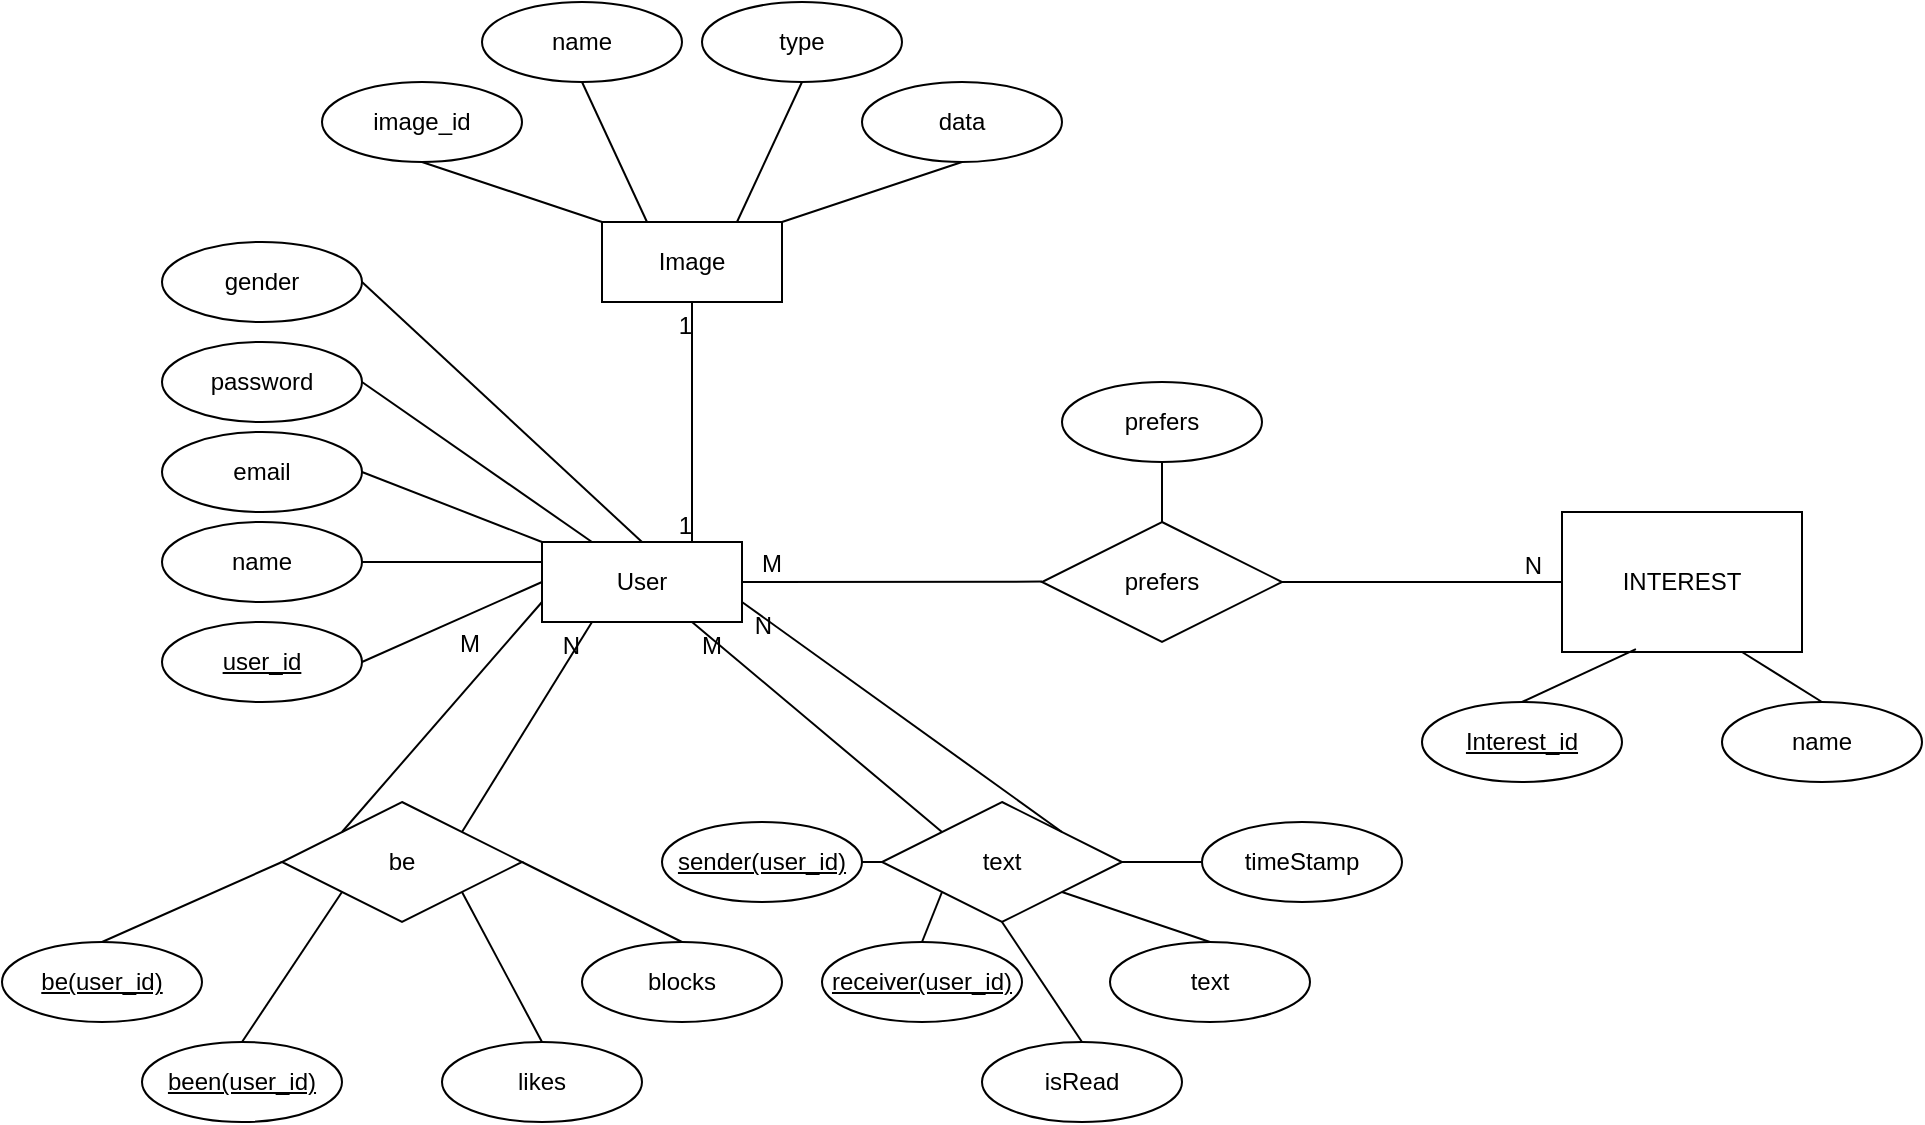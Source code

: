 <mxfile version="14.0.1" type="device" pages="2"><diagram id="WJf5pchCrzGm-eH7Ul6c" name="ER1"><mxGraphModel dx="1865" dy="1717" grid="1" gridSize="10" guides="1" tooltips="1" connect="1" arrows="1" fold="1" page="1" pageScale="1" pageWidth="827" pageHeight="1169" math="0" shadow="0"><root><mxCell id="jBHrH5TgtLiB7cssUhV8-0"/><mxCell id="jBHrH5TgtLiB7cssUhV8-1" parent="jBHrH5TgtLiB7cssUhV8-0"/><mxCell id="NZ4QxPWf2azzUg17UMpQ-0" value="User" style="whiteSpace=wrap;html=1;align=center;" parent="jBHrH5TgtLiB7cssUhV8-1" vertex="1"><mxGeometry x="130" y="160" width="100" height="40" as="geometry"/></mxCell><mxCell id="NZ4QxPWf2azzUg17UMpQ-1" value="INTEREST" style="whiteSpace=wrap;html=1;align=center;" parent="jBHrH5TgtLiB7cssUhV8-1" vertex="1"><mxGeometry x="640" y="145" width="120" height="70" as="geometry"/></mxCell><mxCell id="NZ4QxPWf2azzUg17UMpQ-2" value="name" style="ellipse;whiteSpace=wrap;html=1;align=center;" parent="jBHrH5TgtLiB7cssUhV8-1" vertex="1"><mxGeometry x="-60" y="150" width="100" height="40" as="geometry"/></mxCell><mxCell id="NZ4QxPWf2azzUg17UMpQ-3" value="user_id" style="ellipse;whiteSpace=wrap;html=1;align=center;fontStyle=4;" parent="jBHrH5TgtLiB7cssUhV8-1" vertex="1"><mxGeometry x="-60" y="200" width="100" height="40" as="geometry"/></mxCell><mxCell id="NZ4QxPWf2azzUg17UMpQ-4" value="email" style="ellipse;whiteSpace=wrap;html=1;align=center;" parent="jBHrH5TgtLiB7cssUhV8-1" vertex="1"><mxGeometry x="-60" y="105" width="100" height="40" as="geometry"/></mxCell><mxCell id="NZ4QxPWf2azzUg17UMpQ-5" value="password" style="ellipse;whiteSpace=wrap;html=1;align=center;" parent="jBHrH5TgtLiB7cssUhV8-1" vertex="1"><mxGeometry x="-60" y="60" width="100" height="40" as="geometry"/></mxCell><mxCell id="NZ4QxPWf2azzUg17UMpQ-6" value="Interest_id" style="ellipse;whiteSpace=wrap;html=1;align=center;fontStyle=4;" parent="jBHrH5TgtLiB7cssUhV8-1" vertex="1"><mxGeometry x="570" y="240" width="100" height="40" as="geometry"/></mxCell><mxCell id="NZ4QxPWf2azzUg17UMpQ-7" value="name" style="ellipse;whiteSpace=wrap;html=1;align=center;" parent="jBHrH5TgtLiB7cssUhV8-1" vertex="1"><mxGeometry x="720" y="240" width="100" height="40" as="geometry"/></mxCell><mxCell id="NZ4QxPWf2azzUg17UMpQ-8" value="prefers" style="shape=rhombus;perimeter=rhombusPerimeter;whiteSpace=wrap;html=1;align=center;" parent="jBHrH5TgtLiB7cssUhV8-1" vertex="1"><mxGeometry x="380" y="150" width="120" height="60" as="geometry"/></mxCell><mxCell id="NZ4QxPWf2azzUg17UMpQ-9" value="" style="endArrow=none;html=1;rounded=0;strokeColor=#000000;entryX=1;entryY=0.5;entryDx=0;entryDy=0;" parent="jBHrH5TgtLiB7cssUhV8-1" target="NZ4QxPWf2azzUg17UMpQ-0" edge="1"><mxGeometry relative="1" as="geometry"><mxPoint x="380" y="179.8" as="sourcePoint"/><mxPoint x="270" y="179.8" as="targetPoint"/></mxGeometry></mxCell><mxCell id="NZ4QxPWf2azzUg17UMpQ-10" value="M" style="resizable=0;html=1;align=right;verticalAlign=bottom;" parent="NZ4QxPWf2azzUg17UMpQ-9" connectable="0" vertex="1"><mxGeometry x="1" relative="1" as="geometry"><mxPoint x="20" as="offset"/></mxGeometry></mxCell><mxCell id="NZ4QxPWf2azzUg17UMpQ-11" value="" style="endArrow=none;html=1;rounded=0;strokeColor=#000000;entryX=0;entryY=0.5;entryDx=0;entryDy=0;exitX=1;exitY=0.5;exitDx=0;exitDy=0;" parent="jBHrH5TgtLiB7cssUhV8-1" source="NZ4QxPWf2azzUg17UMpQ-8" target="NZ4QxPWf2azzUg17UMpQ-1" edge="1"><mxGeometry relative="1" as="geometry"><mxPoint x="440" y="190" as="sourcePoint"/><mxPoint x="600" y="190" as="targetPoint"/></mxGeometry></mxCell><mxCell id="NZ4QxPWf2azzUg17UMpQ-12" value="N" style="resizable=0;html=1;align=right;verticalAlign=bottom;" parent="NZ4QxPWf2azzUg17UMpQ-11" connectable="0" vertex="1"><mxGeometry x="1" relative="1" as="geometry"><mxPoint x="-10" as="offset"/></mxGeometry></mxCell><mxCell id="NZ4QxPWf2azzUg17UMpQ-13" value="" style="endArrow=none;html=1;rounded=0;strokeColor=#000000;entryX=0.5;entryY=0;entryDx=0;entryDy=0;exitX=1;exitY=0.5;exitDx=0;exitDy=0;" parent="jBHrH5TgtLiB7cssUhV8-1" source="NZ4QxPWf2azzUg17UMpQ-21" target="NZ4QxPWf2azzUg17UMpQ-0" edge="1"><mxGeometry relative="1" as="geometry"><mxPoint x="100" y="180" as="sourcePoint"/><mxPoint x="150" y="210" as="targetPoint"/></mxGeometry></mxCell><mxCell id="NZ4QxPWf2azzUg17UMpQ-14" value="" style="endArrow=none;html=1;rounded=0;strokeColor=#000000;exitX=1;exitY=0.5;exitDx=0;exitDy=0;entryX=0;entryY=0.5;entryDx=0;entryDy=0;" parent="jBHrH5TgtLiB7cssUhV8-1" source="NZ4QxPWf2azzUg17UMpQ-3" target="NZ4QxPWf2azzUg17UMpQ-0" edge="1"><mxGeometry relative="1" as="geometry"><mxPoint x="40" y="130" as="sourcePoint"/><mxPoint x="200" y="130" as="targetPoint"/></mxGeometry></mxCell><mxCell id="NZ4QxPWf2azzUg17UMpQ-15" value="" style="endArrow=none;html=1;rounded=0;strokeColor=#000000;exitX=1;exitY=0.5;exitDx=0;exitDy=0;entryX=0;entryY=0.25;entryDx=0;entryDy=0;" parent="jBHrH5TgtLiB7cssUhV8-1" source="NZ4QxPWf2azzUg17UMpQ-2" target="NZ4QxPWf2azzUg17UMpQ-0" edge="1"><mxGeometry relative="1" as="geometry"><mxPoint x="40" y="130" as="sourcePoint"/><mxPoint x="200" y="130" as="targetPoint"/></mxGeometry></mxCell><mxCell id="NZ4QxPWf2azzUg17UMpQ-16" value="" style="endArrow=none;html=1;rounded=0;strokeColor=#000000;exitX=1;exitY=0.5;exitDx=0;exitDy=0;entryX=0;entryY=0;entryDx=0;entryDy=0;" parent="jBHrH5TgtLiB7cssUhV8-1" source="NZ4QxPWf2azzUg17UMpQ-4" target="NZ4QxPWf2azzUg17UMpQ-0" edge="1"><mxGeometry relative="1" as="geometry"><mxPoint x="140" y="130" as="sourcePoint"/><mxPoint x="300" y="130" as="targetPoint"/></mxGeometry></mxCell><mxCell id="NZ4QxPWf2azzUg17UMpQ-17" value="" style="endArrow=none;html=1;rounded=0;strokeColor=#000000;entryX=1;entryY=0.5;entryDx=0;entryDy=0;exitX=0.25;exitY=0;exitDx=0;exitDy=0;" parent="jBHrH5TgtLiB7cssUhV8-1" source="NZ4QxPWf2azzUg17UMpQ-0" target="NZ4QxPWf2azzUg17UMpQ-5" edge="1"><mxGeometry relative="1" as="geometry"><mxPoint x="140" y="130" as="sourcePoint"/><mxPoint x="300" y="130" as="targetPoint"/></mxGeometry></mxCell><mxCell id="NZ4QxPWf2azzUg17UMpQ-18" value="" style="endArrow=none;html=1;rounded=0;strokeColor=#000000;exitX=0.5;exitY=0;exitDx=0;exitDy=0;entryX=0.308;entryY=0.979;entryDx=0;entryDy=0;entryPerimeter=0;" parent="jBHrH5TgtLiB7cssUhV8-1" source="NZ4QxPWf2azzUg17UMpQ-6" target="NZ4QxPWf2azzUg17UMpQ-1" edge="1"><mxGeometry relative="1" as="geometry"><mxPoint x="550" y="160" as="sourcePoint"/><mxPoint x="710" y="160" as="targetPoint"/></mxGeometry></mxCell><mxCell id="NZ4QxPWf2azzUg17UMpQ-19" value="" style="endArrow=none;html=1;rounded=0;strokeColor=#000000;exitX=0.75;exitY=1;exitDx=0;exitDy=0;entryX=0.5;entryY=0;entryDx=0;entryDy=0;" parent="jBHrH5TgtLiB7cssUhV8-1" source="NZ4QxPWf2azzUg17UMpQ-1" target="NZ4QxPWf2azzUg17UMpQ-7" edge="1"><mxGeometry relative="1" as="geometry"><mxPoint x="550" y="160" as="sourcePoint"/><mxPoint x="710" y="160" as="targetPoint"/></mxGeometry></mxCell><mxCell id="NZ4QxPWf2azzUg17UMpQ-20" value="be" style="shape=rhombus;perimeter=rhombusPerimeter;whiteSpace=wrap;html=1;align=center;" parent="jBHrH5TgtLiB7cssUhV8-1" vertex="1"><mxGeometry y="290" width="120" height="60" as="geometry"/></mxCell><mxCell id="NZ4QxPWf2azzUg17UMpQ-21" value="gender" style="ellipse;whiteSpace=wrap;html=1;align=center;" parent="jBHrH5TgtLiB7cssUhV8-1" vertex="1"><mxGeometry x="-60" y="10" width="100" height="40" as="geometry"/></mxCell><mxCell id="NZ4QxPWf2azzUg17UMpQ-22" value="be(user_id)" style="ellipse;whiteSpace=wrap;html=1;align=center;fontStyle=4;" parent="jBHrH5TgtLiB7cssUhV8-1" vertex="1"><mxGeometry x="-140" y="360" width="100" height="40" as="geometry"/></mxCell><mxCell id="NZ4QxPWf2azzUg17UMpQ-23" value="been(user_id)" style="ellipse;whiteSpace=wrap;html=1;align=center;fontStyle=4;" parent="jBHrH5TgtLiB7cssUhV8-1" vertex="1"><mxGeometry x="-70" y="410" width="100" height="40" as="geometry"/></mxCell><mxCell id="NZ4QxPWf2azzUg17UMpQ-24" value="" style="endArrow=none;html=1;rounded=0;strokeColor=#000000;exitX=0.5;exitY=0;exitDx=0;exitDy=0;entryX=0;entryY=0.5;entryDx=0;entryDy=0;" parent="jBHrH5TgtLiB7cssUhV8-1" source="NZ4QxPWf2azzUg17UMpQ-22" target="NZ4QxPWf2azzUg17UMpQ-20" edge="1"><mxGeometry relative="1" as="geometry"><mxPoint x="-40" y="370" as="sourcePoint"/><mxPoint x="-60" y="450" as="targetPoint"/></mxGeometry></mxCell><mxCell id="NZ4QxPWf2azzUg17UMpQ-25" value="" style="endArrow=none;html=1;rounded=0;strokeColor=#000000;exitX=0.5;exitY=0;exitDx=0;exitDy=0;entryX=0;entryY=1;entryDx=0;entryDy=0;" parent="jBHrH5TgtLiB7cssUhV8-1" source="NZ4QxPWf2azzUg17UMpQ-23" target="NZ4QxPWf2azzUg17UMpQ-20" edge="1"><mxGeometry relative="1" as="geometry"><mxPoint x="-30" y="370" as="sourcePoint"/><mxPoint x="-25" y="450" as="targetPoint"/></mxGeometry></mxCell><mxCell id="NZ4QxPWf2azzUg17UMpQ-26" value="likes" style="ellipse;whiteSpace=wrap;html=1;align=center;" parent="jBHrH5TgtLiB7cssUhV8-1" vertex="1"><mxGeometry x="80" y="410" width="100" height="40" as="geometry"/></mxCell><mxCell id="NZ4QxPWf2azzUg17UMpQ-27" value="" style="endArrow=none;html=1;rounded=0;strokeColor=#000000;exitX=0.5;exitY=0;exitDx=0;exitDy=0;entryX=1;entryY=1;entryDx=0;entryDy=0;" parent="jBHrH5TgtLiB7cssUhV8-1" source="NZ4QxPWf2azzUg17UMpQ-26" target="NZ4QxPWf2azzUg17UMpQ-20" edge="1"><mxGeometry relative="1" as="geometry"><mxPoint x="-50" y="540" as="sourcePoint"/><mxPoint x="45" y="450" as="targetPoint"/></mxGeometry></mxCell><mxCell id="NZ4QxPWf2azzUg17UMpQ-28" value="blocks" style="ellipse;whiteSpace=wrap;html=1;align=center;" parent="jBHrH5TgtLiB7cssUhV8-1" vertex="1"><mxGeometry x="150" y="360" width="100" height="40" as="geometry"/></mxCell><mxCell id="NZ4QxPWf2azzUg17UMpQ-29" value="" style="endArrow=none;html=1;rounded=0;strokeColor=#000000;exitX=1;exitY=0.5;exitDx=0;exitDy=0;entryX=0.5;entryY=0;entryDx=0;entryDy=0;" parent="jBHrH5TgtLiB7cssUhV8-1" source="NZ4QxPWf2azzUg17UMpQ-20" target="NZ4QxPWf2azzUg17UMpQ-28" edge="1"><mxGeometry relative="1" as="geometry"><mxPoint x="80" y="450" as="sourcePoint"/><mxPoint x="80" y="490" as="targetPoint"/></mxGeometry></mxCell><mxCell id="NZ4QxPWf2azzUg17UMpQ-32" value="sender(user_id)" style="ellipse;whiteSpace=wrap;html=1;align=center;fontStyle=4;" parent="jBHrH5TgtLiB7cssUhV8-1" vertex="1"><mxGeometry x="190" y="300" width="100" height="40" as="geometry"/></mxCell><mxCell id="NZ4QxPWf2azzUg17UMpQ-33" value="receiver(user_id)" style="ellipse;whiteSpace=wrap;html=1;align=center;fontStyle=4;" parent="jBHrH5TgtLiB7cssUhV8-1" vertex="1"><mxGeometry x="270" y="360" width="100" height="40" as="geometry"/></mxCell><mxCell id="NZ4QxPWf2azzUg17UMpQ-34" value="" style="endArrow=none;html=1;rounded=0;strokeColor=#000000;exitX=1;exitY=0.5;exitDx=0;exitDy=0;entryX=0;entryY=0.5;entryDx=0;entryDy=0;" parent="jBHrH5TgtLiB7cssUhV8-1" source="NZ4QxPWf2azzUg17UMpQ-32" target="NZ4QxPWf2azzUg17UMpQ-63" edge="1"><mxGeometry relative="1" as="geometry"><mxPoint x="354" y="370" as="sourcePoint"/><mxPoint x="334" y="450" as="targetPoint"/></mxGeometry></mxCell><mxCell id="NZ4QxPWf2azzUg17UMpQ-35" value="" style="endArrow=none;html=1;rounded=0;strokeColor=#000000;exitX=0.5;exitY=0;exitDx=0;exitDy=0;entryX=0;entryY=1;entryDx=0;entryDy=0;" parent="jBHrH5TgtLiB7cssUhV8-1" source="NZ4QxPWf2azzUg17UMpQ-33" target="NZ4QxPWf2azzUg17UMpQ-63" edge="1"><mxGeometry relative="1" as="geometry"><mxPoint x="364" y="370" as="sourcePoint"/><mxPoint x="369" y="450" as="targetPoint"/></mxGeometry></mxCell><mxCell id="NZ4QxPWf2azzUg17UMpQ-36" value="isRead" style="ellipse;whiteSpace=wrap;html=1;align=center;" parent="jBHrH5TgtLiB7cssUhV8-1" vertex="1"><mxGeometry x="350" y="410" width="100" height="40" as="geometry"/></mxCell><mxCell id="NZ4QxPWf2azzUg17UMpQ-37" value="" style="endArrow=none;html=1;rounded=0;strokeColor=#000000;exitX=0.5;exitY=0;exitDx=0;exitDy=0;entryX=0.5;entryY=1;entryDx=0;entryDy=0;" parent="jBHrH5TgtLiB7cssUhV8-1" source="NZ4QxPWf2azzUg17UMpQ-36" target="NZ4QxPWf2azzUg17UMpQ-63" edge="1"><mxGeometry relative="1" as="geometry"><mxPoint x="344" y="540" as="sourcePoint"/><mxPoint x="439" y="450" as="targetPoint"/></mxGeometry></mxCell><mxCell id="NZ4QxPWf2azzUg17UMpQ-38" value="text" style="ellipse;whiteSpace=wrap;html=1;align=center;" parent="jBHrH5TgtLiB7cssUhV8-1" vertex="1"><mxGeometry x="414" y="360" width="100" height="40" as="geometry"/></mxCell><mxCell id="NZ4QxPWf2azzUg17UMpQ-39" value="" style="endArrow=none;html=1;rounded=0;strokeColor=#000000;exitX=1;exitY=1;exitDx=0;exitDy=0;entryX=0.5;entryY=0;entryDx=0;entryDy=0;" parent="jBHrH5TgtLiB7cssUhV8-1" source="NZ4QxPWf2azzUg17UMpQ-63" target="NZ4QxPWf2azzUg17UMpQ-38" edge="1"><mxGeometry relative="1" as="geometry"><mxPoint x="474" y="450" as="sourcePoint"/><mxPoint x="474" y="490" as="targetPoint"/></mxGeometry></mxCell><mxCell id="NZ4QxPWf2azzUg17UMpQ-41" value="timeStamp" style="ellipse;whiteSpace=wrap;html=1;align=center;" parent="jBHrH5TgtLiB7cssUhV8-1" vertex="1"><mxGeometry x="460" y="300" width="100" height="40" as="geometry"/></mxCell><mxCell id="NZ4QxPWf2azzUg17UMpQ-42" value="" style="endArrow=none;html=1;rounded=0;strokeColor=#000000;exitX=1;exitY=0.5;exitDx=0;exitDy=0;" parent="jBHrH5TgtLiB7cssUhV8-1" source="NZ4QxPWf2azzUg17UMpQ-63" target="NZ4QxPWf2azzUg17UMpQ-41" edge="1"><mxGeometry relative="1" as="geometry"><mxPoint x="474" y="420" as="sourcePoint"/><mxPoint x="554" y="480.0" as="targetPoint"/></mxGeometry></mxCell><mxCell id="NZ4QxPWf2azzUg17UMpQ-45" value="" style="endArrow=none;html=1;rounded=0;strokeColor=#000000;entryX=0;entryY=0.75;entryDx=0;entryDy=0;exitX=0;exitY=0;exitDx=0;exitDy=0;" parent="jBHrH5TgtLiB7cssUhV8-1" source="NZ4QxPWf2azzUg17UMpQ-20" target="NZ4QxPWf2azzUg17UMpQ-0" edge="1"><mxGeometry relative="1" as="geometry"><mxPoint x="-110" y="199.31" as="sourcePoint"/><mxPoint x="50" y="199.31" as="targetPoint"/></mxGeometry></mxCell><mxCell id="NZ4QxPWf2azzUg17UMpQ-46" value="M" style="resizable=0;html=1;align=right;verticalAlign=bottom;" parent="NZ4QxPWf2azzUg17UMpQ-45" connectable="0" vertex="1"><mxGeometry x="1" relative="1" as="geometry"><mxPoint x="-30.07" y="30.07" as="offset"/></mxGeometry></mxCell><mxCell id="NZ4QxPWf2azzUg17UMpQ-48" value="" style="endArrow=none;html=1;rounded=0;strokeColor=#000000;exitX=1;exitY=0;exitDx=0;exitDy=0;entryX=0.25;entryY=1;entryDx=0;entryDy=0;" parent="jBHrH5TgtLiB7cssUhV8-1" source="NZ4QxPWf2azzUg17UMpQ-20" target="NZ4QxPWf2azzUg17UMpQ-0" edge="1"><mxGeometry relative="1" as="geometry"><mxPoint x="-20" y="360" as="sourcePoint"/><mxPoint x="-60.0" y="390" as="targetPoint"/></mxGeometry></mxCell><mxCell id="NZ4QxPWf2azzUg17UMpQ-49" value="N" style="resizable=0;html=1;align=right;verticalAlign=bottom;" parent="NZ4QxPWf2azzUg17UMpQ-48" connectable="0" vertex="1"><mxGeometry x="1" relative="1" as="geometry"><mxPoint x="-5.03" y="20.11" as="offset"/></mxGeometry></mxCell><mxCell id="NZ4QxPWf2azzUg17UMpQ-61" value="prefers" style="ellipse;whiteSpace=wrap;html=1;align=center;" parent="jBHrH5TgtLiB7cssUhV8-1" vertex="1"><mxGeometry x="390" y="80" width="100" height="40" as="geometry"/></mxCell><mxCell id="NZ4QxPWf2azzUg17UMpQ-62" value="" style="endArrow=none;html=1;rounded=0;strokeColor=#000000;exitX=0.5;exitY=0;exitDx=0;exitDy=0;entryX=0.5;entryY=1;entryDx=0;entryDy=0;" parent="jBHrH5TgtLiB7cssUhV8-1" source="NZ4QxPWf2azzUg17UMpQ-8" target="NZ4QxPWf2azzUg17UMpQ-61" edge="1"><mxGeometry relative="1" as="geometry"><mxPoint x="260" y="290" as="sourcePoint"/><mxPoint x="420" y="290" as="targetPoint"/></mxGeometry></mxCell><mxCell id="NZ4QxPWf2azzUg17UMpQ-63" value="text" style="shape=rhombus;perimeter=rhombusPerimeter;whiteSpace=wrap;html=1;align=center;" parent="jBHrH5TgtLiB7cssUhV8-1" vertex="1"><mxGeometry x="300" y="290" width="120" height="60" as="geometry"/></mxCell><mxCell id="NZ4QxPWf2azzUg17UMpQ-65" value="" style="endArrow=none;html=1;rounded=0;strokeColor=#000000;entryX=0.75;entryY=1;entryDx=0;entryDy=0;exitX=0;exitY=0;exitDx=0;exitDy=0;" parent="jBHrH5TgtLiB7cssUhV8-1" source="NZ4QxPWf2azzUg17UMpQ-63" target="NZ4QxPWf2azzUg17UMpQ-0" edge="1"><mxGeometry relative="1" as="geometry"><mxPoint x="130.0" y="330" as="sourcePoint"/><mxPoint x="230.0" y="215" as="targetPoint"/></mxGeometry></mxCell><mxCell id="NZ4QxPWf2azzUg17UMpQ-66" value="M" style="resizable=0;html=1;align=right;verticalAlign=bottom;" parent="NZ4QxPWf2azzUg17UMpQ-65" connectable="0" vertex="1"><mxGeometry x="1" relative="1" as="geometry"><mxPoint x="14.98" y="19.99" as="offset"/></mxGeometry></mxCell><mxCell id="NZ4QxPWf2azzUg17UMpQ-67" value="" style="endArrow=none;html=1;rounded=0;strokeColor=#000000;entryX=1;entryY=0.75;entryDx=0;entryDy=0;exitX=1;exitY=0;exitDx=0;exitDy=0;" parent="jBHrH5TgtLiB7cssUhV8-1" source="NZ4QxPWf2azzUg17UMpQ-63" target="NZ4QxPWf2azzUg17UMpQ-0" edge="1"><mxGeometry relative="1" as="geometry"><mxPoint x="439" y="312.5" as="sourcePoint"/><mxPoint x="260.0" y="207.5" as="targetPoint"/></mxGeometry></mxCell><mxCell id="NZ4QxPWf2azzUg17UMpQ-68" value="N" style="resizable=0;html=1;align=right;verticalAlign=bottom;" parent="NZ4QxPWf2azzUg17UMpQ-67" connectable="0" vertex="1"><mxGeometry x="1" relative="1" as="geometry"><mxPoint x="14.98" y="19.99" as="offset"/></mxGeometry></mxCell><mxCell id="ACrT0Kr3ZdzgTyZW45f6-0" value="Image" style="whiteSpace=wrap;html=1;align=center;" vertex="1" parent="jBHrH5TgtLiB7cssUhV8-1"><mxGeometry x="160" width="90" height="40" as="geometry"/></mxCell><mxCell id="ACrT0Kr3ZdzgTyZW45f6-3" value="image_id" style="ellipse;whiteSpace=wrap;html=1;align=center;" vertex="1" parent="jBHrH5TgtLiB7cssUhV8-1"><mxGeometry x="20" y="-70" width="100" height="40" as="geometry"/></mxCell><mxCell id="ACrT0Kr3ZdzgTyZW45f6-4" value="name" style="ellipse;whiteSpace=wrap;html=1;align=center;" vertex="1" parent="jBHrH5TgtLiB7cssUhV8-1"><mxGeometry x="100" y="-110" width="100" height="40" as="geometry"/></mxCell><mxCell id="ACrT0Kr3ZdzgTyZW45f6-5" value="type" style="ellipse;whiteSpace=wrap;html=1;align=center;" vertex="1" parent="jBHrH5TgtLiB7cssUhV8-1"><mxGeometry x="210" y="-110" width="100" height="40" as="geometry"/></mxCell><mxCell id="ACrT0Kr3ZdzgTyZW45f6-6" value="data" style="ellipse;whiteSpace=wrap;html=1;align=center;" vertex="1" parent="jBHrH5TgtLiB7cssUhV8-1"><mxGeometry x="290" y="-70" width="100" height="40" as="geometry"/></mxCell><mxCell id="ACrT0Kr3ZdzgTyZW45f6-7" value="" style="endArrow=none;html=1;rounded=0;exitX=0.5;exitY=1;exitDx=0;exitDy=0;entryX=0;entryY=0;entryDx=0;entryDy=0;" edge="1" parent="jBHrH5TgtLiB7cssUhV8-1" source="ACrT0Kr3ZdzgTyZW45f6-3" target="ACrT0Kr3ZdzgTyZW45f6-0"><mxGeometry relative="1" as="geometry"><mxPoint x="140" y="-10" as="sourcePoint"/><mxPoint x="300" y="-10" as="targetPoint"/></mxGeometry></mxCell><mxCell id="ACrT0Kr3ZdzgTyZW45f6-8" value="" style="endArrow=none;html=1;rounded=0;exitX=0.5;exitY=1;exitDx=0;exitDy=0;entryX=0.25;entryY=0;entryDx=0;entryDy=0;" edge="1" parent="jBHrH5TgtLiB7cssUhV8-1" source="ACrT0Kr3ZdzgTyZW45f6-4" target="ACrT0Kr3ZdzgTyZW45f6-0"><mxGeometry relative="1" as="geometry"><mxPoint x="120" y="-20" as="sourcePoint"/><mxPoint x="280" y="-20" as="targetPoint"/></mxGeometry></mxCell><mxCell id="ACrT0Kr3ZdzgTyZW45f6-9" value="" style="endArrow=none;html=1;rounded=0;exitX=0.5;exitY=1;exitDx=0;exitDy=0;entryX=0.75;entryY=0;entryDx=0;entryDy=0;" edge="1" parent="jBHrH5TgtLiB7cssUhV8-1" source="ACrT0Kr3ZdzgTyZW45f6-5" target="ACrT0Kr3ZdzgTyZW45f6-0"><mxGeometry relative="1" as="geometry"><mxPoint x="120" y="-20" as="sourcePoint"/><mxPoint x="280" y="-20" as="targetPoint"/></mxGeometry></mxCell><mxCell id="ACrT0Kr3ZdzgTyZW45f6-10" value="" style="endArrow=none;html=1;rounded=0;entryX=0.5;entryY=1;entryDx=0;entryDy=0;exitX=1;exitY=0;exitDx=0;exitDy=0;" edge="1" parent="jBHrH5TgtLiB7cssUhV8-1" source="ACrT0Kr3ZdzgTyZW45f6-0" target="ACrT0Kr3ZdzgTyZW45f6-6"><mxGeometry relative="1" as="geometry"><mxPoint x="120" y="-20" as="sourcePoint"/><mxPoint x="280" y="-20" as="targetPoint"/></mxGeometry></mxCell><mxCell id="ACrT0Kr3ZdzgTyZW45f6-11" value="" style="endArrow=none;html=1;rounded=0;exitX=0.5;exitY=1;exitDx=0;exitDy=0;entryX=0.75;entryY=0;entryDx=0;entryDy=0;" edge="1" parent="jBHrH5TgtLiB7cssUhV8-1" source="ACrT0Kr3ZdzgTyZW45f6-0" target="NZ4QxPWf2azzUg17UMpQ-0"><mxGeometry relative="1" as="geometry"><mxPoint x="140" y="80" as="sourcePoint"/><mxPoint x="300" y="80" as="targetPoint"/></mxGeometry></mxCell><mxCell id="ACrT0Kr3ZdzgTyZW45f6-12" value="1" style="resizable=0;html=1;align=right;verticalAlign=bottom;" connectable="0" vertex="1" parent="ACrT0Kr3ZdzgTyZW45f6-11"><mxGeometry x="1" relative="1" as="geometry"><mxPoint y="-100" as="offset"/></mxGeometry></mxCell><mxCell id="ACrT0Kr3ZdzgTyZW45f6-13" value="1" style="resizable=0;html=1;align=right;verticalAlign=bottom;" connectable="0" vertex="1" parent="jBHrH5TgtLiB7cssUhV8-1"><mxGeometry x="205" y="160" as="geometry"/></mxCell></root></mxGraphModel></diagram><diagram id="E6TCbH85tdZOwjqcfLdC" name="ER2"><mxGraphModel dx="2048" dy="1814" grid="1" gridSize="10" guides="1" tooltips="1" connect="1" arrows="1" fold="1" page="1" pageScale="1" pageWidth="827" pageHeight="1169" math="0" shadow="0"><root><mxCell id="8Wpp2rc77UVr5AsnBSZf-0"/><mxCell id="8Wpp2rc77UVr5AsnBSZf-1" parent="8Wpp2rc77UVr5AsnBSZf-0"/><mxCell id="8Wpp2rc77UVr5AsnBSZf-2" value="User" style="whiteSpace=wrap;html=1;align=center;" parent="8Wpp2rc77UVr5AsnBSZf-1" vertex="1"><mxGeometry x="130" y="160" width="100" height="40" as="geometry"/></mxCell><mxCell id="8Wpp2rc77UVr5AsnBSZf-6" value="INTEREST" style="whiteSpace=wrap;html=1;align=center;" parent="8Wpp2rc77UVr5AsnBSZf-1" vertex="1"><mxGeometry x="640" y="145" width="120" height="70" as="geometry"/></mxCell><mxCell id="8Wpp2rc77UVr5AsnBSZf-20" value="name" style="ellipse;whiteSpace=wrap;html=1;align=center;" parent="8Wpp2rc77UVr5AsnBSZf-1" vertex="1"><mxGeometry x="-60" y="170" width="100" height="40" as="geometry"/></mxCell><mxCell id="8Wpp2rc77UVr5AsnBSZf-21" value="user_id" style="ellipse;whiteSpace=wrap;html=1;align=center;fontStyle=4;" parent="8Wpp2rc77UVr5AsnBSZf-1" vertex="1"><mxGeometry x="-60" y="215" width="100" height="40" as="geometry"/></mxCell><mxCell id="8Wpp2rc77UVr5AsnBSZf-23" value="email" style="ellipse;whiteSpace=wrap;html=1;align=center;" parent="8Wpp2rc77UVr5AsnBSZf-1" vertex="1"><mxGeometry x="-60" y="120" width="100" height="40" as="geometry"/></mxCell><mxCell id="8Wpp2rc77UVr5AsnBSZf-24" value="password" style="ellipse;whiteSpace=wrap;html=1;align=center;" parent="8Wpp2rc77UVr5AsnBSZf-1" vertex="1"><mxGeometry x="-50" y="70" width="100" height="40" as="geometry"/></mxCell><mxCell id="8Wpp2rc77UVr5AsnBSZf-27" value="Interest_id" style="ellipse;whiteSpace=wrap;html=1;align=center;fontStyle=4;" parent="8Wpp2rc77UVr5AsnBSZf-1" vertex="1"><mxGeometry x="570" y="240" width="100" height="40" as="geometry"/></mxCell><mxCell id="8Wpp2rc77UVr5AsnBSZf-28" value="name" style="ellipse;whiteSpace=wrap;html=1;align=center;" parent="8Wpp2rc77UVr5AsnBSZf-1" vertex="1"><mxGeometry x="720" y="240" width="100" height="40" as="geometry"/></mxCell><mxCell id="8Wpp2rc77UVr5AsnBSZf-30" value="like" style="shape=rhombus;perimeter=rhombusPerimeter;whiteSpace=wrap;html=1;align=center;" parent="8Wpp2rc77UVr5AsnBSZf-1" vertex="1"><mxGeometry x="380" y="150" width="120" height="60" as="geometry"/></mxCell><mxCell id="8Wpp2rc77UVr5AsnBSZf-32" value="" style="endArrow=none;html=1;rounded=0;strokeColor=#000000;entryX=1;entryY=0.5;entryDx=0;entryDy=0;" parent="8Wpp2rc77UVr5AsnBSZf-1" target="8Wpp2rc77UVr5AsnBSZf-2" edge="1"><mxGeometry relative="1" as="geometry"><mxPoint x="380" y="179.8" as="sourcePoint"/><mxPoint x="270" y="179.8" as="targetPoint"/></mxGeometry></mxCell><mxCell id="8Wpp2rc77UVr5AsnBSZf-33" value="M" style="resizable=0;html=1;align=right;verticalAlign=bottom;" parent="8Wpp2rc77UVr5AsnBSZf-32" connectable="0" vertex="1"><mxGeometry x="1" relative="1" as="geometry"><mxPoint x="20" as="offset"/></mxGeometry></mxCell><mxCell id="8Wpp2rc77UVr5AsnBSZf-34" value="" style="endArrow=none;html=1;rounded=0;strokeColor=#000000;entryX=0;entryY=0.5;entryDx=0;entryDy=0;exitX=1;exitY=0.5;exitDx=0;exitDy=0;" parent="8Wpp2rc77UVr5AsnBSZf-1" source="8Wpp2rc77UVr5AsnBSZf-30" target="8Wpp2rc77UVr5AsnBSZf-6" edge="1"><mxGeometry relative="1" as="geometry"><mxPoint x="440" y="190" as="sourcePoint"/><mxPoint x="600" y="190" as="targetPoint"/></mxGeometry></mxCell><mxCell id="8Wpp2rc77UVr5AsnBSZf-35" value="N" style="resizable=0;html=1;align=right;verticalAlign=bottom;" parent="8Wpp2rc77UVr5AsnBSZf-34" connectable="0" vertex="1"><mxGeometry x="1" relative="1" as="geometry"><mxPoint x="-10" as="offset"/></mxGeometry></mxCell><mxCell id="8Wpp2rc77UVr5AsnBSZf-36" value="" style="endArrow=none;html=1;rounded=0;strokeColor=#000000;entryX=0.25;entryY=0;entryDx=0;entryDy=0;exitX=1;exitY=0.5;exitDx=0;exitDy=0;" parent="8Wpp2rc77UVr5AsnBSZf-1" source="2K-7W08GJrU05HCNOI3x-11" target="8Wpp2rc77UVr5AsnBSZf-2" edge="1"><mxGeometry relative="1" as="geometry"><mxPoint x="100" y="180" as="sourcePoint"/><mxPoint x="150" y="210" as="targetPoint"/></mxGeometry></mxCell><mxCell id="8Wpp2rc77UVr5AsnBSZf-39" value="" style="endArrow=none;html=1;rounded=0;strokeColor=#000000;exitX=1;exitY=0.5;exitDx=0;exitDy=0;entryX=0;entryY=0.75;entryDx=0;entryDy=0;" parent="8Wpp2rc77UVr5AsnBSZf-1" source="8Wpp2rc77UVr5AsnBSZf-21" target="8Wpp2rc77UVr5AsnBSZf-2" edge="1"><mxGeometry relative="1" as="geometry"><mxPoint x="40" y="130" as="sourcePoint"/><mxPoint x="200" y="130" as="targetPoint"/></mxGeometry></mxCell><mxCell id="8Wpp2rc77UVr5AsnBSZf-40" value="" style="endArrow=none;html=1;rounded=0;strokeColor=#000000;exitX=1;exitY=0.5;exitDx=0;exitDy=0;entryX=0;entryY=0.5;entryDx=0;entryDy=0;" parent="8Wpp2rc77UVr5AsnBSZf-1" source="8Wpp2rc77UVr5AsnBSZf-20" target="8Wpp2rc77UVr5AsnBSZf-2" edge="1"><mxGeometry relative="1" as="geometry"><mxPoint x="40" y="130" as="sourcePoint"/><mxPoint x="200" y="130" as="targetPoint"/></mxGeometry></mxCell><mxCell id="8Wpp2rc77UVr5AsnBSZf-41" value="" style="endArrow=none;html=1;rounded=0;strokeColor=#000000;exitX=1;exitY=0.5;exitDx=0;exitDy=0;entryX=0;entryY=0.25;entryDx=0;entryDy=0;" parent="8Wpp2rc77UVr5AsnBSZf-1" source="8Wpp2rc77UVr5AsnBSZf-23" target="8Wpp2rc77UVr5AsnBSZf-2" edge="1"><mxGeometry relative="1" as="geometry"><mxPoint x="140" y="130" as="sourcePoint"/><mxPoint x="300" y="130" as="targetPoint"/></mxGeometry></mxCell><mxCell id="8Wpp2rc77UVr5AsnBSZf-42" value="" style="endArrow=none;html=1;rounded=0;strokeColor=#000000;entryX=1;entryY=0.5;entryDx=0;entryDy=0;exitX=0;exitY=0;exitDx=0;exitDy=0;" parent="8Wpp2rc77UVr5AsnBSZf-1" source="8Wpp2rc77UVr5AsnBSZf-2" target="8Wpp2rc77UVr5AsnBSZf-24" edge="1"><mxGeometry relative="1" as="geometry"><mxPoint x="140" y="130" as="sourcePoint"/><mxPoint x="300" y="130" as="targetPoint"/></mxGeometry></mxCell><mxCell id="8Wpp2rc77UVr5AsnBSZf-43" value="" style="endArrow=none;html=1;rounded=0;strokeColor=#000000;exitX=0.5;exitY=0;exitDx=0;exitDy=0;entryX=0.308;entryY=0.979;entryDx=0;entryDy=0;entryPerimeter=0;" parent="8Wpp2rc77UVr5AsnBSZf-1" source="8Wpp2rc77UVr5AsnBSZf-27" target="8Wpp2rc77UVr5AsnBSZf-6" edge="1"><mxGeometry relative="1" as="geometry"><mxPoint x="550" y="160" as="sourcePoint"/><mxPoint x="710" y="160" as="targetPoint"/></mxGeometry></mxCell><mxCell id="8Wpp2rc77UVr5AsnBSZf-44" value="" style="endArrow=none;html=1;rounded=0;strokeColor=#000000;exitX=0.75;exitY=1;exitDx=0;exitDy=0;entryX=0.5;entryY=0;entryDx=0;entryDy=0;" parent="8Wpp2rc77UVr5AsnBSZf-1" source="8Wpp2rc77UVr5AsnBSZf-6" target="8Wpp2rc77UVr5AsnBSZf-28" edge="1"><mxGeometry relative="1" as="geometry"><mxPoint x="550" y="160" as="sourcePoint"/><mxPoint x="710" y="160" as="targetPoint"/></mxGeometry></mxCell><mxCell id="2K-7W08GJrU05HCNOI3x-11" value="gender" style="ellipse;whiteSpace=wrap;html=1;align=center;" parent="8Wpp2rc77UVr5AsnBSZf-1" vertex="1"><mxGeometry x="-50" y="20" width="100" height="40" as="geometry"/></mxCell><mxCell id="2K-7W08GJrU05HCNOI3x-16" value="be(user_id)" style="ellipse;whiteSpace=wrap;html=1;align=center;fontStyle=4;" parent="8Wpp2rc77UVr5AsnBSZf-1" vertex="1"><mxGeometry x="-160" y="470" width="100" height="40" as="geometry"/></mxCell><mxCell id="2K-7W08GJrU05HCNOI3x-17" value="been(user_id)" style="ellipse;whiteSpace=wrap;html=1;align=center;fontStyle=4;" parent="8Wpp2rc77UVr5AsnBSZf-1" vertex="1"><mxGeometry x="-110" y="530" width="100" height="40" as="geometry"/></mxCell><mxCell id="2K-7W08GJrU05HCNOI3x-18" value="" style="endArrow=none;html=1;rounded=0;strokeColor=#000000;exitX=0.5;exitY=0;exitDx=0;exitDy=0;entryX=0;entryY=1;entryDx=0;entryDy=0;" parent="8Wpp2rc77UVr5AsnBSZf-1" source="2K-7W08GJrU05HCNOI3x-16" edge="1"><mxGeometry relative="1" as="geometry"><mxPoint x="-40" y="370" as="sourcePoint"/><mxPoint x="-60" y="450.0" as="targetPoint"/></mxGeometry></mxCell><mxCell id="2K-7W08GJrU05HCNOI3x-19" value="" style="endArrow=none;html=1;rounded=0;strokeColor=#000000;exitX=0.5;exitY=0;exitDx=0;exitDy=0;entryX=0.25;entryY=1;entryDx=0;entryDy=0;" parent="8Wpp2rc77UVr5AsnBSZf-1" source="2K-7W08GJrU05HCNOI3x-17" edge="1"><mxGeometry relative="1" as="geometry"><mxPoint x="-30" y="370" as="sourcePoint"/><mxPoint x="-25" y="450.0" as="targetPoint"/></mxGeometry></mxCell><mxCell id="2K-7W08GJrU05HCNOI3x-20" value="likes" style="ellipse;whiteSpace=wrap;html=1;align=center;" parent="8Wpp2rc77UVr5AsnBSZf-1" vertex="1"><mxGeometry x="20" y="530" width="100" height="40" as="geometry"/></mxCell><mxCell id="2K-7W08GJrU05HCNOI3x-21" value="" style="endArrow=none;html=1;rounded=0;strokeColor=#000000;exitX=0.5;exitY=0;exitDx=0;exitDy=0;entryX=0.75;entryY=1;entryDx=0;entryDy=0;" parent="8Wpp2rc77UVr5AsnBSZf-1" source="2K-7W08GJrU05HCNOI3x-20" edge="1"><mxGeometry relative="1" as="geometry"><mxPoint x="-50" y="540" as="sourcePoint"/><mxPoint x="45" y="450.0" as="targetPoint"/></mxGeometry></mxCell><mxCell id="2K-7W08GJrU05HCNOI3x-22" value="blocks" style="ellipse;whiteSpace=wrap;html=1;align=center;" parent="8Wpp2rc77UVr5AsnBSZf-1" vertex="1"><mxGeometry x="100" y="470" width="100" height="40" as="geometry"/></mxCell><mxCell id="2K-7W08GJrU05HCNOI3x-23" value="" style="endArrow=none;html=1;rounded=0;strokeColor=#000000;exitX=1;exitY=1;exitDx=0;exitDy=0;entryX=0.5;entryY=0;entryDx=0;entryDy=0;" parent="8Wpp2rc77UVr5AsnBSZf-1" target="2K-7W08GJrU05HCNOI3x-22" edge="1"><mxGeometry relative="1" as="geometry"><mxPoint x="80.0" y="450.0" as="sourcePoint"/><mxPoint x="80" y="490" as="targetPoint"/></mxGeometry></mxCell><mxCell id="2K-7W08GJrU05HCNOI3x-33" value="sender(user_id)" style="ellipse;whiteSpace=wrap;html=1;align=center;fontStyle=4;" parent="8Wpp2rc77UVr5AsnBSZf-1" vertex="1"><mxGeometry x="234" y="470" width="100" height="40" as="geometry"/></mxCell><mxCell id="2K-7W08GJrU05HCNOI3x-34" value="receiver(user_id)" style="ellipse;whiteSpace=wrap;html=1;align=center;fontStyle=4;" parent="8Wpp2rc77UVr5AsnBSZf-1" vertex="1"><mxGeometry x="284" y="530" width="100" height="40" as="geometry"/></mxCell><mxCell id="2K-7W08GJrU05HCNOI3x-35" value="" style="endArrow=none;html=1;rounded=0;strokeColor=#000000;exitX=0.5;exitY=0;exitDx=0;exitDy=0;entryX=0;entryY=1;entryDx=0;entryDy=0;" parent="8Wpp2rc77UVr5AsnBSZf-1" source="2K-7W08GJrU05HCNOI3x-33" edge="1"><mxGeometry relative="1" as="geometry"><mxPoint x="354" y="370" as="sourcePoint"/><mxPoint x="334" y="450.0" as="targetPoint"/></mxGeometry></mxCell><mxCell id="2K-7W08GJrU05HCNOI3x-36" value="" style="endArrow=none;html=1;rounded=0;strokeColor=#000000;exitX=0.5;exitY=0;exitDx=0;exitDy=0;entryX=0.25;entryY=1;entryDx=0;entryDy=0;" parent="8Wpp2rc77UVr5AsnBSZf-1" source="2K-7W08GJrU05HCNOI3x-34" edge="1"><mxGeometry relative="1" as="geometry"><mxPoint x="364" y="370" as="sourcePoint"/><mxPoint x="369" y="450.0" as="targetPoint"/></mxGeometry></mxCell><mxCell id="2K-7W08GJrU05HCNOI3x-37" value="isRead" style="ellipse;whiteSpace=wrap;html=1;align=center;" parent="8Wpp2rc77UVr5AsnBSZf-1" vertex="1"><mxGeometry x="414" y="530" width="100" height="40" as="geometry"/></mxCell><mxCell id="2K-7W08GJrU05HCNOI3x-38" value="" style="endArrow=none;html=1;rounded=0;strokeColor=#000000;exitX=0.5;exitY=0;exitDx=0;exitDy=0;entryX=0.75;entryY=1;entryDx=0;entryDy=0;" parent="8Wpp2rc77UVr5AsnBSZf-1" source="2K-7W08GJrU05HCNOI3x-37" edge="1"><mxGeometry relative="1" as="geometry"><mxPoint x="344" y="540" as="sourcePoint"/><mxPoint x="439" y="450.0" as="targetPoint"/></mxGeometry></mxCell><mxCell id="2K-7W08GJrU05HCNOI3x-39" value="message" style="ellipse;whiteSpace=wrap;html=1;align=center;" parent="8Wpp2rc77UVr5AsnBSZf-1" vertex="1"><mxGeometry x="494" y="470" width="100" height="40" as="geometry"/></mxCell><mxCell id="2K-7W08GJrU05HCNOI3x-40" value="" style="endArrow=none;html=1;rounded=0;strokeColor=#000000;exitX=1;exitY=1;exitDx=0;exitDy=0;entryX=0.5;entryY=0;entryDx=0;entryDy=0;" parent="8Wpp2rc77UVr5AsnBSZf-1" target="2K-7W08GJrU05HCNOI3x-39" edge="1"><mxGeometry relative="1" as="geometry"><mxPoint x="474" y="450.0" as="sourcePoint"/><mxPoint x="474" y="490" as="targetPoint"/></mxGeometry></mxCell><mxCell id="2K-7W08GJrU05HCNOI3x-43" value="timeStamp" style="ellipse;whiteSpace=wrap;html=1;align=center;" parent="8Wpp2rc77UVr5AsnBSZf-1" vertex="1"><mxGeometry x="540" y="400" width="100" height="40" as="geometry"/></mxCell><mxCell id="2K-7W08GJrU05HCNOI3x-44" value="" style="endArrow=none;html=1;rounded=0;strokeColor=#000000;exitX=1;exitY=0.5;exitDx=0;exitDy=0;" parent="8Wpp2rc77UVr5AsnBSZf-1" target="2K-7W08GJrU05HCNOI3x-43" edge="1"><mxGeometry relative="1" as="geometry"><mxPoint x="474" y="420" as="sourcePoint"/><mxPoint x="554" y="480.0" as="targetPoint"/></mxGeometry></mxCell><mxCell id="dOLoXVNQqzG0iiNhiLV7-5" value="" style="endArrow=none;html=1;rounded=0;strokeColor=#000000;entryX=0.25;entryY=1;entryDx=0;entryDy=0;exitX=1;exitY=0;exitDx=0;exitDy=0;" parent="8Wpp2rc77UVr5AsnBSZf-1" source="dOLoXVNQqzG0iiNhiLV7-11" target="8Wpp2rc77UVr5AsnBSZf-2" edge="1"><mxGeometry relative="1" as="geometry"><mxPoint x="80" y="280" as="sourcePoint"/><mxPoint x="300" y="290" as="targetPoint"/></mxGeometry></mxCell><mxCell id="dOLoXVNQqzG0iiNhiLV7-8" value="" style="endArrow=none;html=1;rounded=0;strokeColor=#000000;entryX=0;entryY=1;entryDx=0;entryDy=0;exitX=0;exitY=0;exitDx=0;exitDy=0;" parent="8Wpp2rc77UVr5AsnBSZf-1" source="dOLoXVNQqzG0iiNhiLV7-11" target="8Wpp2rc77UVr5AsnBSZf-2" edge="1"><mxGeometry relative="1" as="geometry"><mxPoint x="-60" y="280" as="sourcePoint"/><mxPoint x="50" y="199.31" as="targetPoint"/></mxGeometry></mxCell><mxCell id="dOLoXVNQqzG0iiNhiLV7-11" value="be" style="whiteSpace=wrap;html=1;align=center;" parent="8Wpp2rc77UVr5AsnBSZf-1" vertex="1"><mxGeometry x="-60" y="390" width="140" height="60" as="geometry"/></mxCell><mxCell id="dOLoXVNQqzG0iiNhiLV7-17" value="" style="endArrow=none;html=1;rounded=0;strokeColor=#000000;entryX=0.75;entryY=1;entryDx=0;entryDy=0;exitX=0;exitY=0;exitDx=0;exitDy=0;" parent="8Wpp2rc77UVr5AsnBSZf-1" source="dOLoXVNQqzG0iiNhiLV7-25" edge="1" target="8Wpp2rc77UVr5AsnBSZf-2"><mxGeometry relative="1" as="geometry"><mxPoint x="334" y="280" as="sourcePoint"/><mxPoint x="220.0" y="200" as="targetPoint"/></mxGeometry></mxCell><mxCell id="dOLoXVNQqzG0iiNhiLV7-19" value="" style="endArrow=none;html=1;rounded=0;strokeColor=#000000;entryX=1;entryY=1;entryDx=0;entryDy=0;exitX=1;exitY=0;exitDx=0;exitDy=0;" parent="8Wpp2rc77UVr5AsnBSZf-1" source="dOLoXVNQqzG0iiNhiLV7-25" edge="1" target="8Wpp2rc77UVr5AsnBSZf-2"><mxGeometry relative="1" as="geometry"><mxPoint x="474" y="280" as="sourcePoint"/><mxPoint x="230.0" y="190" as="targetPoint"/></mxGeometry></mxCell><mxCell id="dOLoXVNQqzG0iiNhiLV7-25" value="text" style="whiteSpace=wrap;html=1;align=center;" parent="8Wpp2rc77UVr5AsnBSZf-1" vertex="1"><mxGeometry x="334" y="390" width="140" height="60" as="geometry"/></mxCell><mxCell id="dOLoXVNQqzG0iiNhiLV7-31" value="isLike" style="ellipse;whiteSpace=wrap;html=1;align=center;" parent="8Wpp2rc77UVr5AsnBSZf-1" vertex="1"><mxGeometry x="390" y="80" width="100" height="40" as="geometry"/></mxCell><mxCell id="dOLoXVNQqzG0iiNhiLV7-34" value="" style="endArrow=none;html=1;rounded=0;strokeColor=#000000;exitX=0.5;exitY=0;exitDx=0;exitDy=0;entryX=0.5;entryY=1;entryDx=0;entryDy=0;" parent="8Wpp2rc77UVr5AsnBSZf-1" source="8Wpp2rc77UVr5AsnBSZf-30" target="dOLoXVNQqzG0iiNhiLV7-31" edge="1"><mxGeometry relative="1" as="geometry"><mxPoint x="260" y="290" as="sourcePoint"/><mxPoint x="420" y="290" as="targetPoint"/></mxGeometry></mxCell><mxCell id="_Zg0_k9Q5NRayYJQ1Nlm-1" value="N" style="resizable=0;html=1;align=right;verticalAlign=bottom;" connectable="0" vertex="1" parent="8Wpp2rc77UVr5AsnBSZf-1"><mxGeometry x="100.003" y="390.003" as="geometry"/></mxCell><mxCell id="_Zg0_k9Q5NRayYJQ1Nlm-2" value="N" style="resizable=0;html=1;align=right;verticalAlign=bottom;" connectable="0" vertex="1" parent="8Wpp2rc77UVr5AsnBSZf-1"><mxGeometry x="-59.997" y="390.003" as="geometry"/></mxCell><mxCell id="_Zg0_k9Q5NRayYJQ1Nlm-3" value="N" style="resizable=0;html=1;align=right;verticalAlign=bottom;" connectable="0" vertex="1" parent="8Wpp2rc77UVr5AsnBSZf-1"><mxGeometry x="319.996" y="390.007" as="geometry"/></mxCell><mxCell id="_Zg0_k9Q5NRayYJQ1Nlm-4" value="N" style="resizable=0;html=1;align=right;verticalAlign=bottom;" connectable="0" vertex="1" parent="8Wpp2rc77UVr5AsnBSZf-1"><mxGeometry x="463.996" y="390.007" as="geometry"/></mxCell><mxCell id="2rM4muD3GMWNN8qvwdw2-0" value="Image" style="whiteSpace=wrap;html=1;align=center;" vertex="1" parent="8Wpp2rc77UVr5AsnBSZf-1"><mxGeometry x="135" y="-10" width="90" height="40" as="geometry"/></mxCell><mxCell id="2rM4muD3GMWNN8qvwdw2-1" value="image_id" style="ellipse;whiteSpace=wrap;html=1;align=center;" vertex="1" parent="8Wpp2rc77UVr5AsnBSZf-1"><mxGeometry x="-5" y="-80" width="100" height="40" as="geometry"/></mxCell><mxCell id="2rM4muD3GMWNN8qvwdw2-2" value="name" style="ellipse;whiteSpace=wrap;html=1;align=center;" vertex="1" parent="8Wpp2rc77UVr5AsnBSZf-1"><mxGeometry x="75" y="-120" width="100" height="40" as="geometry"/></mxCell><mxCell id="2rM4muD3GMWNN8qvwdw2-3" value="type" style="ellipse;whiteSpace=wrap;html=1;align=center;" vertex="1" parent="8Wpp2rc77UVr5AsnBSZf-1"><mxGeometry x="185" y="-120" width="100" height="40" as="geometry"/></mxCell><mxCell id="2rM4muD3GMWNN8qvwdw2-4" value="data" style="ellipse;whiteSpace=wrap;html=1;align=center;" vertex="1" parent="8Wpp2rc77UVr5AsnBSZf-1"><mxGeometry x="265" y="-80" width="100" height="40" as="geometry"/></mxCell><mxCell id="2rM4muD3GMWNN8qvwdw2-5" value="" style="endArrow=none;html=1;rounded=0;exitX=0.5;exitY=1;exitDx=0;exitDy=0;entryX=0;entryY=0;entryDx=0;entryDy=0;" edge="1" parent="8Wpp2rc77UVr5AsnBSZf-1" source="2rM4muD3GMWNN8qvwdw2-1" target="2rM4muD3GMWNN8qvwdw2-0"><mxGeometry relative="1" as="geometry"><mxPoint x="115" y="-20" as="sourcePoint"/><mxPoint x="275" y="-20" as="targetPoint"/></mxGeometry></mxCell><mxCell id="2rM4muD3GMWNN8qvwdw2-6" value="" style="endArrow=none;html=1;rounded=0;exitX=0.5;exitY=1;exitDx=0;exitDy=0;entryX=0.25;entryY=0;entryDx=0;entryDy=0;" edge="1" parent="8Wpp2rc77UVr5AsnBSZf-1" source="2rM4muD3GMWNN8qvwdw2-2" target="2rM4muD3GMWNN8qvwdw2-0"><mxGeometry relative="1" as="geometry"><mxPoint x="95" y="-30" as="sourcePoint"/><mxPoint x="255" y="-30" as="targetPoint"/></mxGeometry></mxCell><mxCell id="2rM4muD3GMWNN8qvwdw2-7" value="" style="endArrow=none;html=1;rounded=0;exitX=0.5;exitY=1;exitDx=0;exitDy=0;entryX=0.75;entryY=0;entryDx=0;entryDy=0;" edge="1" parent="8Wpp2rc77UVr5AsnBSZf-1" source="2rM4muD3GMWNN8qvwdw2-3" target="2rM4muD3GMWNN8qvwdw2-0"><mxGeometry relative="1" as="geometry"><mxPoint x="95" y="-30" as="sourcePoint"/><mxPoint x="255" y="-30" as="targetPoint"/></mxGeometry></mxCell><mxCell id="2rM4muD3GMWNN8qvwdw2-8" value="" style="endArrow=none;html=1;rounded=0;entryX=0.5;entryY=1;entryDx=0;entryDy=0;exitX=1;exitY=0;exitDx=0;exitDy=0;" edge="1" parent="8Wpp2rc77UVr5AsnBSZf-1" source="2rM4muD3GMWNN8qvwdw2-0" target="2rM4muD3GMWNN8qvwdw2-4"><mxGeometry relative="1" as="geometry"><mxPoint x="95" y="-30" as="sourcePoint"/><mxPoint x="255" y="-30" as="targetPoint"/></mxGeometry></mxCell><mxCell id="2rM4muD3GMWNN8qvwdw2-9" value="" style="endArrow=none;html=1;rounded=0;exitX=0.5;exitY=1;exitDx=0;exitDy=0;" edge="1" parent="8Wpp2rc77UVr5AsnBSZf-1" source="2rM4muD3GMWNN8qvwdw2-0" target="8Wpp2rc77UVr5AsnBSZf-2"><mxGeometry relative="1" as="geometry"><mxPoint x="115" y="70" as="sourcePoint"/><mxPoint x="175.667" y="160.0" as="targetPoint"/></mxGeometry></mxCell><mxCell id="2rM4muD3GMWNN8qvwdw2-10" value="1" style="resizable=0;html=1;align=right;verticalAlign=bottom;" connectable="0" vertex="1" parent="2rM4muD3GMWNN8qvwdw2-9"><mxGeometry x="1" relative="1" as="geometry"><mxPoint y="-110" as="offset"/></mxGeometry></mxCell><mxCell id="2rM4muD3GMWNN8qvwdw2-11" value="1" style="resizable=0;html=1;align=right;verticalAlign=bottom;" connectable="0" vertex="1" parent="8Wpp2rc77UVr5AsnBSZf-1"><mxGeometry x="190" y="160" as="geometry"/></mxCell></root></mxGraphModel></diagram></mxfile>